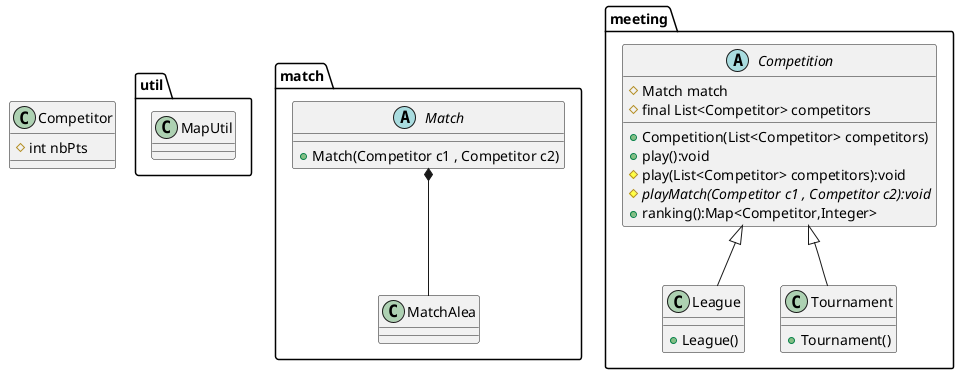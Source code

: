 @startuml
package util{

class MapUtil{
}
}
package match{

abstract class Match{

+ Match(Competitor c1 , Competitor c2)
}

class MatchAlea{
	
}
Match *-- MatchAlea
}


class Competitor{
# int nbPts
}

package meeting {

abstract class Competition{

# Match match
# final List<Competitor> competitors
+ Competition(List<Competitor> competitors)
+ play():void
# play(List<Competitor> competitors):void
# {abstract} playMatch(Competitor c1 , Competitor c2):void
+ ranking():Map<Competitor,Integer>

}

class League{

+ League()

}
class Tournament{

+ Tournament()

}

Competition <|-- Tournament
Competition <|-- League
}
@enduml
